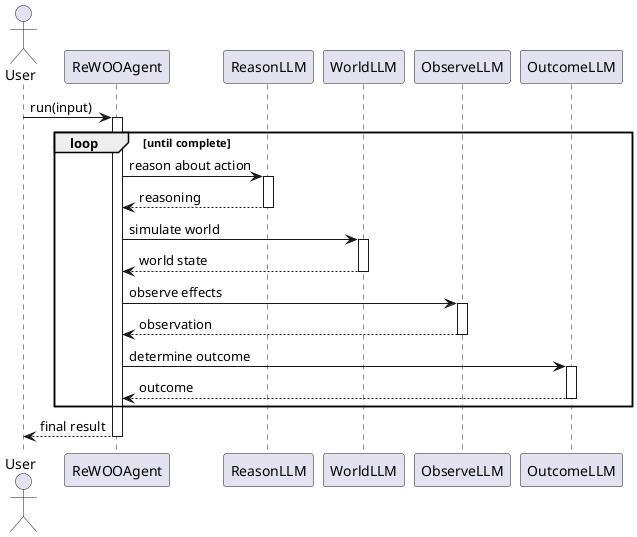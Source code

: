 @startuml
actor User
participant ReWOOAgent
participant ReasonLLM
participant WorldLLM
participant ObserveLLM
participant OutcomeLLM

User -> ReWOOAgent: run(input)
activate ReWOOAgent

loop until complete
  ReWOOAgent -> ReasonLLM: reason about action
  activate ReasonLLM
  ReasonLLM --> ReWOOAgent: reasoning
  deactivate ReasonLLM
  
  ReWOOAgent -> WorldLLM: simulate world
  activate WorldLLM
  WorldLLM --> ReWOOAgent: world state
  deactivate WorldLLM
  
  ReWOOAgent -> ObserveLLM: observe effects
  activate ObserveLLM
  ObserveLLM --> ReWOOAgent: observation
  deactivate ObserveLLM
  
  ReWOOAgent -> OutcomeLLM: determine outcome
  activate OutcomeLLM
  OutcomeLLM --> ReWOOAgent: outcome
  deactivate OutcomeLLM
end

ReWOOAgent --> User: final result
deactivate ReWOOAgent
@enduml

